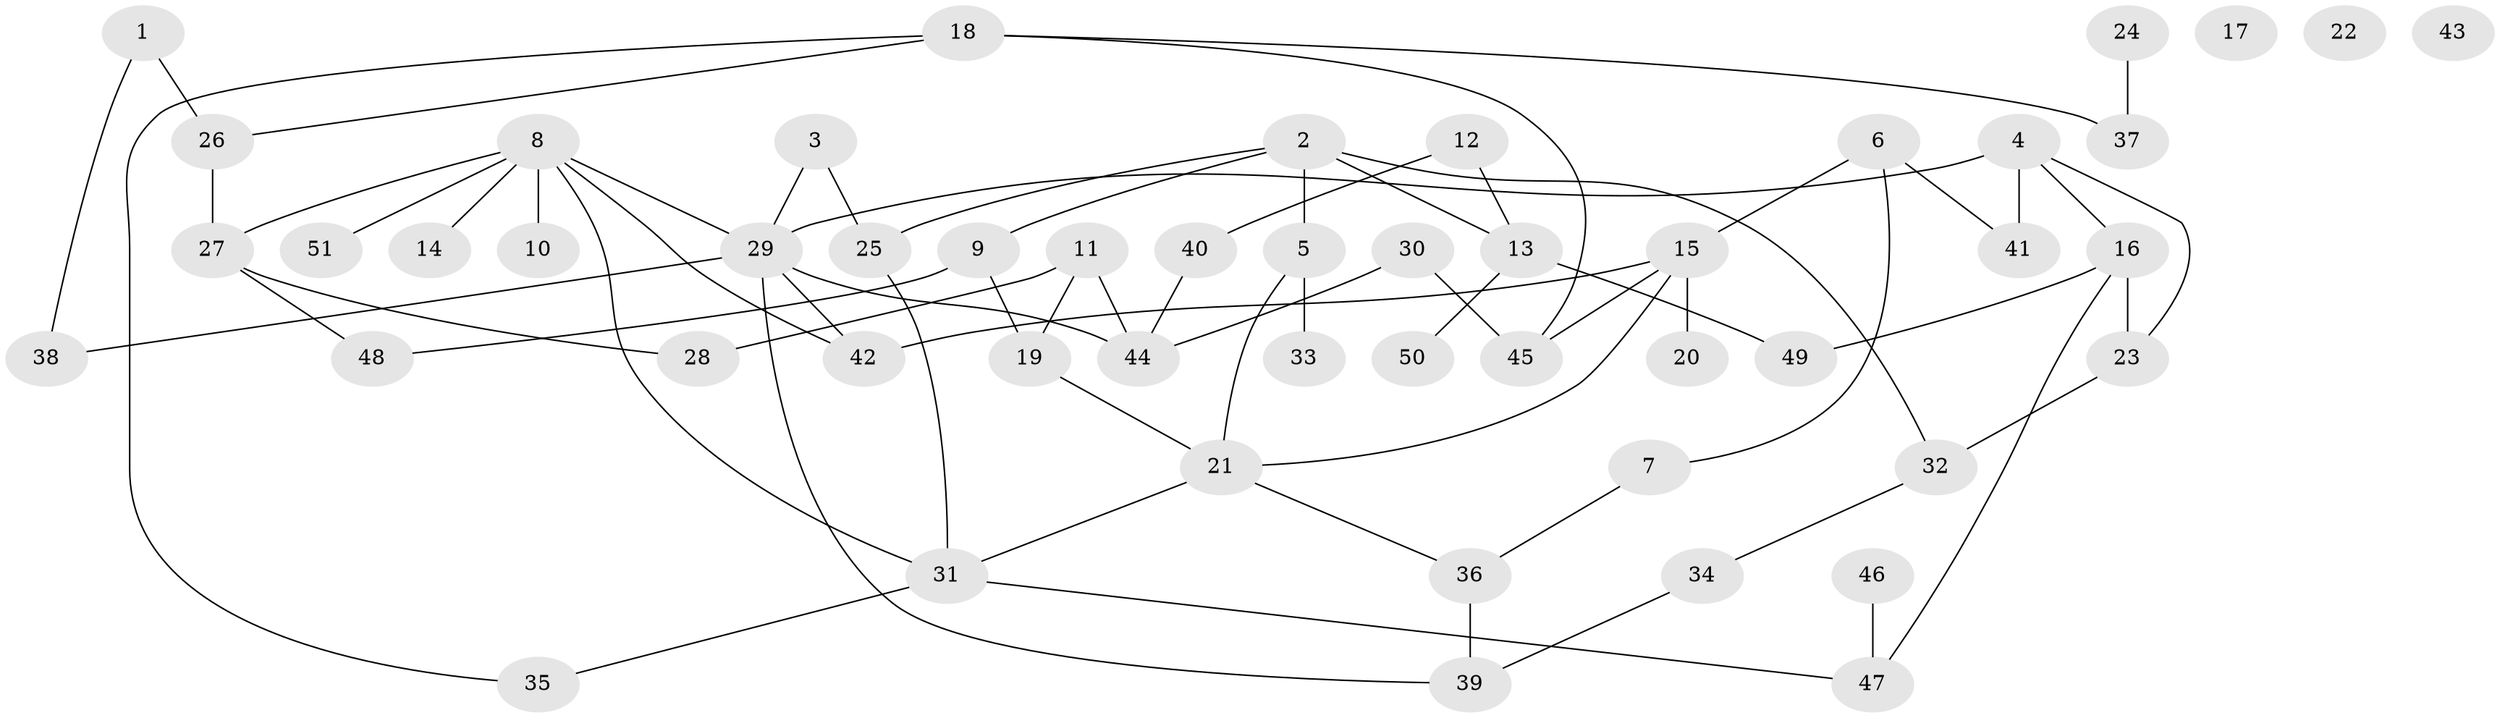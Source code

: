 // Generated by graph-tools (version 1.1) at 2025/12/03/09/25 04:12:54]
// undirected, 51 vertices, 68 edges
graph export_dot {
graph [start="1"]
  node [color=gray90,style=filled];
  1;
  2;
  3;
  4;
  5;
  6;
  7;
  8;
  9;
  10;
  11;
  12;
  13;
  14;
  15;
  16;
  17;
  18;
  19;
  20;
  21;
  22;
  23;
  24;
  25;
  26;
  27;
  28;
  29;
  30;
  31;
  32;
  33;
  34;
  35;
  36;
  37;
  38;
  39;
  40;
  41;
  42;
  43;
  44;
  45;
  46;
  47;
  48;
  49;
  50;
  51;
  1 -- 26;
  1 -- 38;
  2 -- 5;
  2 -- 9;
  2 -- 13;
  2 -- 25;
  2 -- 32;
  3 -- 25;
  3 -- 29;
  4 -- 16;
  4 -- 23;
  4 -- 29;
  4 -- 41;
  5 -- 21;
  5 -- 33;
  6 -- 7;
  6 -- 15;
  6 -- 41;
  7 -- 36;
  8 -- 10;
  8 -- 14;
  8 -- 27;
  8 -- 29;
  8 -- 31;
  8 -- 42;
  8 -- 51;
  9 -- 19;
  9 -- 48;
  11 -- 19;
  11 -- 28;
  11 -- 44;
  12 -- 13;
  12 -- 40;
  13 -- 49;
  13 -- 50;
  15 -- 20;
  15 -- 21;
  15 -- 42;
  15 -- 45;
  16 -- 23;
  16 -- 47;
  16 -- 49;
  18 -- 26;
  18 -- 35;
  18 -- 37;
  18 -- 45;
  19 -- 21;
  21 -- 31;
  21 -- 36;
  23 -- 32;
  24 -- 37;
  25 -- 31;
  26 -- 27;
  27 -- 28;
  27 -- 48;
  29 -- 38;
  29 -- 39;
  29 -- 42;
  29 -- 44;
  30 -- 44;
  30 -- 45;
  31 -- 35;
  31 -- 47;
  32 -- 34;
  34 -- 39;
  36 -- 39;
  40 -- 44;
  46 -- 47;
}
